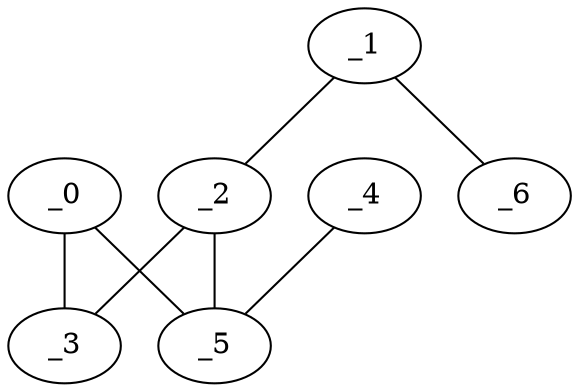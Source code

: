 graph EP1_0002 {
	_0	 [x="1.95736",
		y="2.83988"];
	_3	 [x="0.638055",
		y="3.24722"];
	_0 -- _3;
	_5	 [x="1.8947",
		y="1.73815"];
	_0 -- _5;
	_1	 [x="2.25",
		y="0.71"];
	_2	 [x="0.769755",
		y="0.744888"];
	_1 -- _2;
	_6	 [x="0.935535",
		y="2.34745"];
	_1 -- _6;
	_2 -- _3;
	_2 -- _5;
	_4	 [x="0.484473",
		y="1.65269"];
	_4 -- _5;
}

